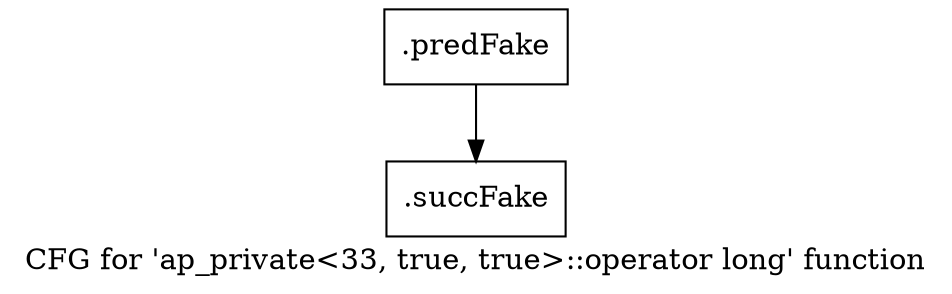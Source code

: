 digraph "CFG for 'ap_private\<33, true, true\>::operator long' function" {
	label="CFG for 'ap_private\<33, true, true\>::operator long' function";

	Node0x5735980 [shape=record,filename="",linenumber="",label="{.predFake}"];
	Node0x5735980 -> Node0x4f72f20[ callList="" memoryops="" filename="/mnt/xilinx/Vitis_HLS/2021.2/include/etc/ap_private.h" execusionnum="0"];
	Node0x4f72f20 [shape=record,filename="/mnt/xilinx/Vitis_HLS/2021.2/include/etc/ap_private.h",linenumber="1937",label="{.succFake}"];
}

